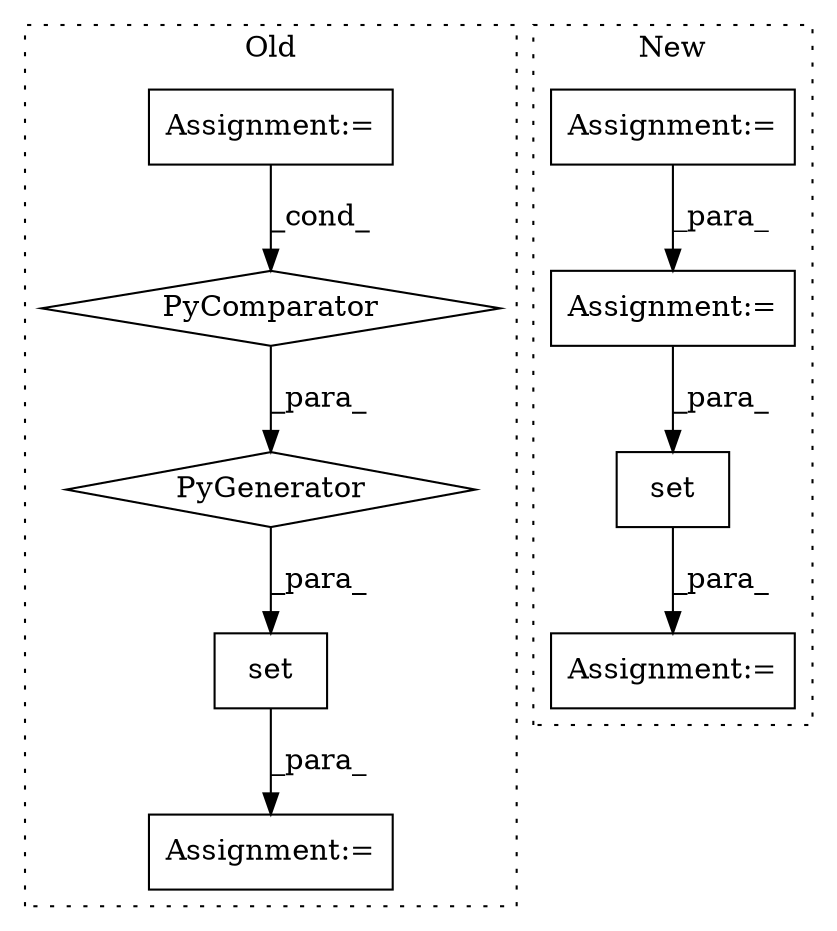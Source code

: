 digraph G {
subgraph cluster0 {
1 [label="PyGenerator" a="107" s="3114" l="109" shape="diamond"];
3 [label="PyComparator" a="113" s="3193" l="24" shape="diamond"];
4 [label="Assignment:=" a="7" s="3193" l="24" shape="box"];
6 [label="Assignment:=" a="7" s="3100" l="1" shape="box"];
7 [label="set" a="32" s="3101,3223" l="13,-3" shape="box"];
label = "Old";
style="dotted";
}
subgraph cluster1 {
2 [label="set" a="32" s="3090,3232" l="13,-3" shape="box"];
5 [label="Assignment:=" a="7" s="3089" l="1" shape="box"];
8 [label="Assignment:=" a="7" s="2937" l="1" shape="box"];
9 [label="Assignment:=" a="7" s="3045" l="20" shape="box"];
label = "New";
style="dotted";
}
1 -> 7 [label="_para_"];
2 -> 5 [label="_para_"];
3 -> 1 [label="_para_"];
4 -> 3 [label="_cond_"];
7 -> 6 [label="_para_"];
8 -> 9 [label="_para_"];
9 -> 2 [label="_para_"];
}